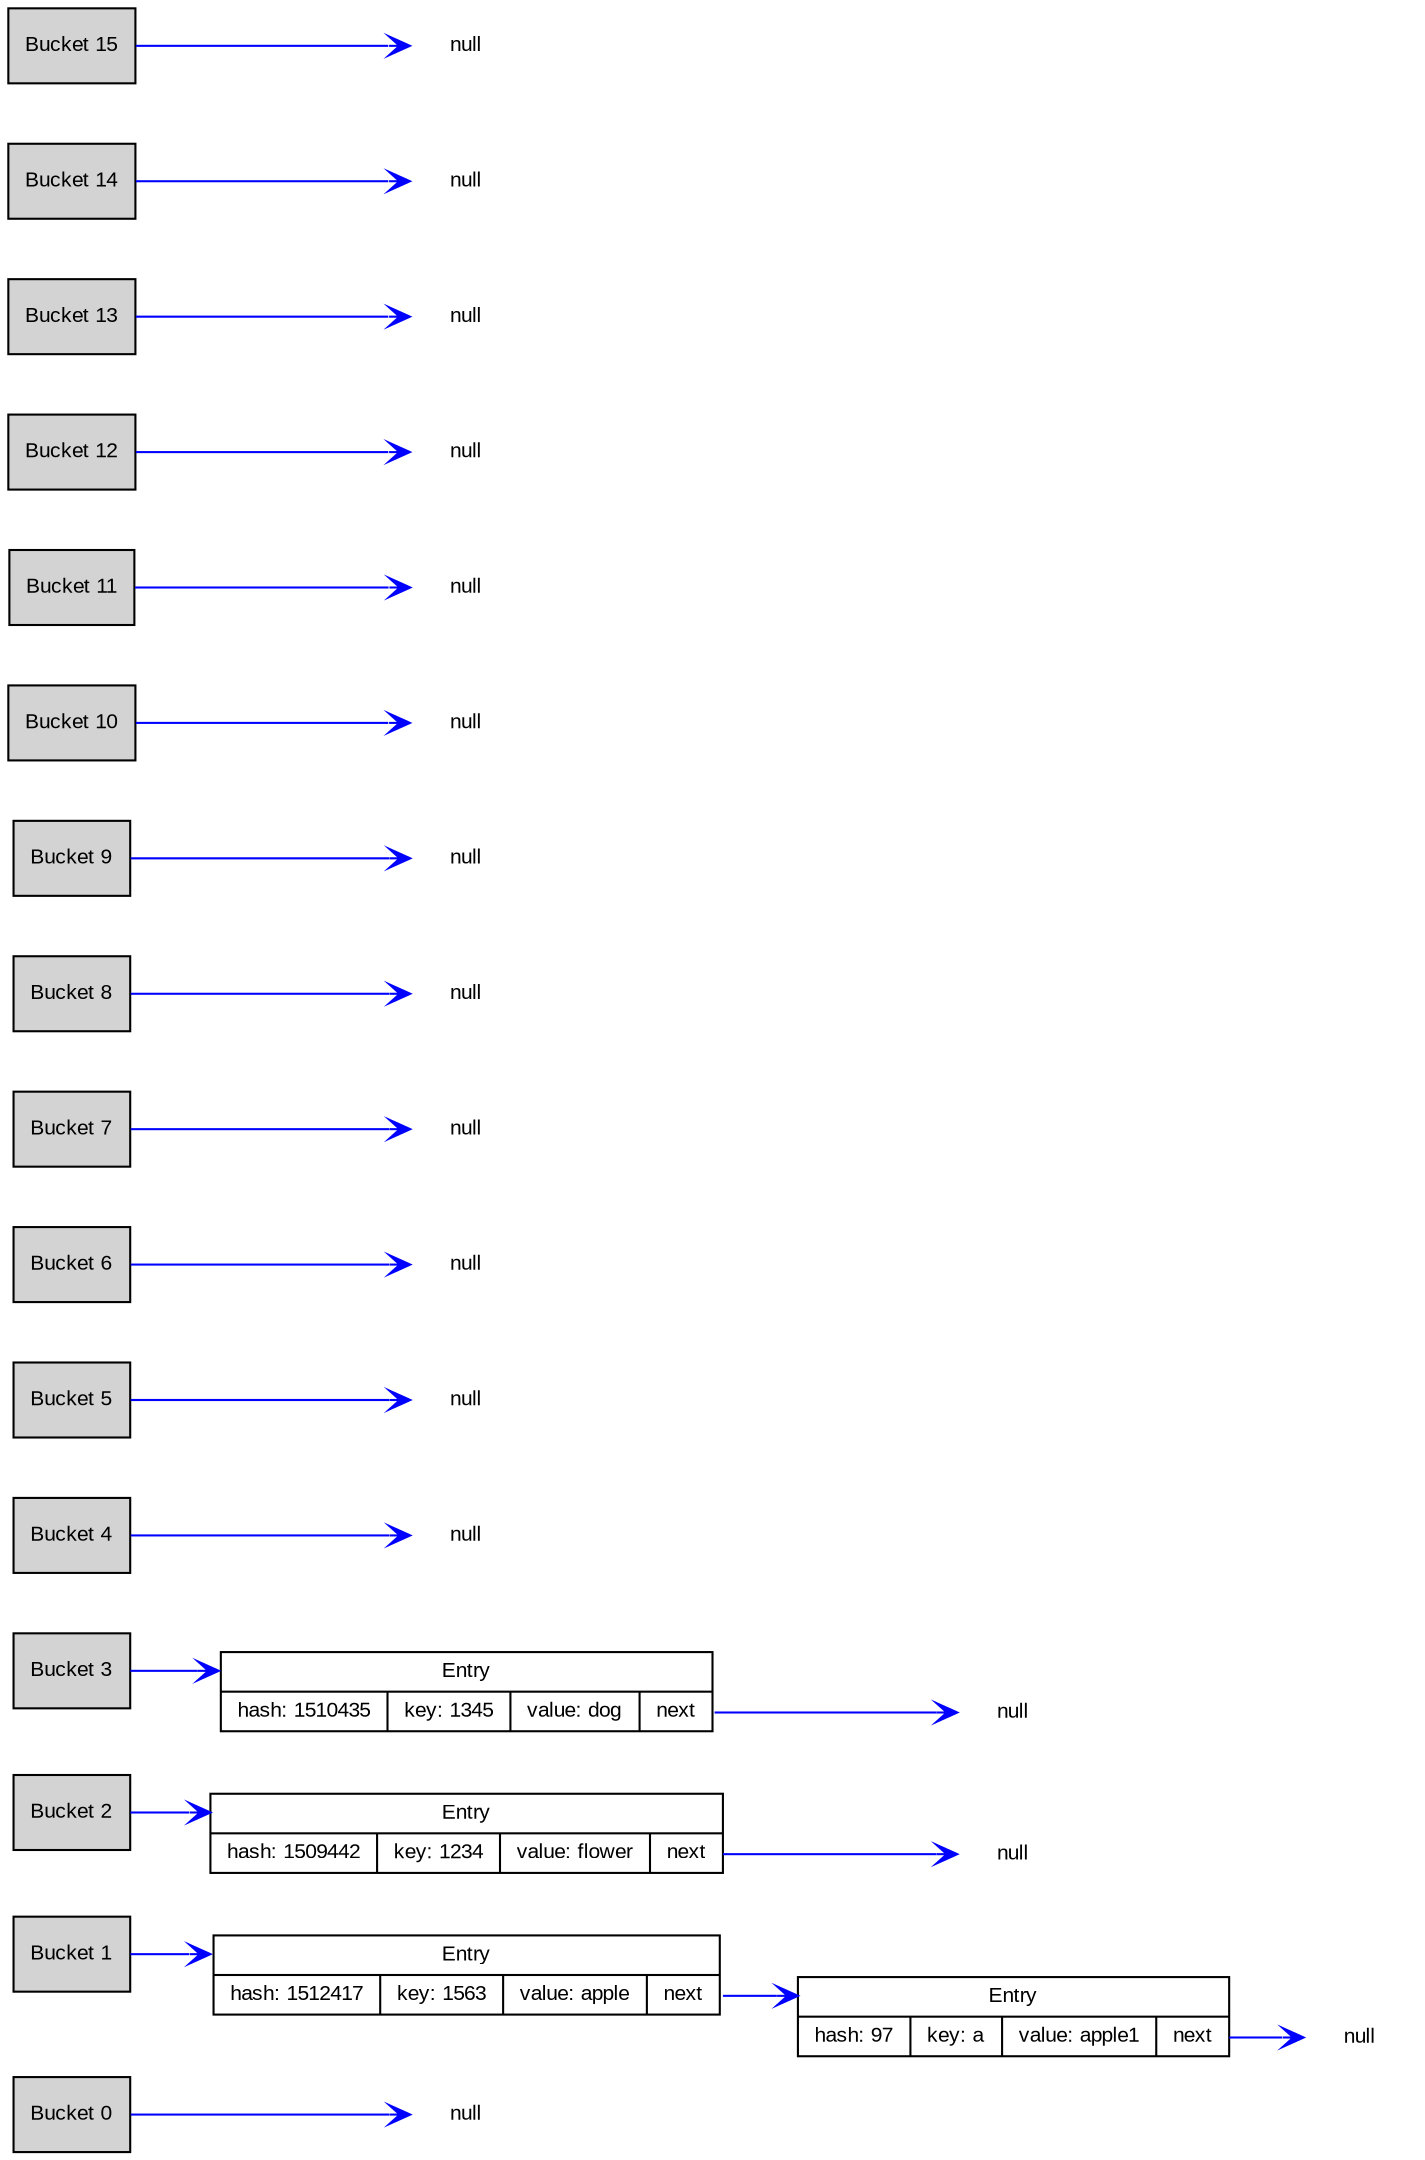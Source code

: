 digraph HashMap {
  node [shape=record, fontname="Arial", fontsize=10];
  rankdir=LR;
  nodesep=0.4;
  ranksep=0.5;
  edge [color=blue, arrowhead=vee];

  bucket0 [label="Bucket 0", shape=box, style=filled, fillcolor=lightgray];
  bucket1 [label="Bucket 1", shape=box, style=filled, fillcolor=lightgray];
  bucket2 [label="Bucket 2", shape=box, style=filled, fillcolor=lightgray];
  bucket3 [label="Bucket 3", shape=box, style=filled, fillcolor=lightgray];
  bucket4 [label="Bucket 4", shape=box, style=filled, fillcolor=lightgray];
  bucket5 [label="Bucket 5", shape=box, style=filled, fillcolor=lightgray];
  bucket6 [label="Bucket 6", shape=box, style=filled, fillcolor=lightgray];
  bucket7 [label="Bucket 7", shape=box, style=filled, fillcolor=lightgray];
  bucket8 [label="Bucket 8", shape=box, style=filled, fillcolor=lightgray];
  bucket9 [label="Bucket 9", shape=box, style=filled, fillcolor=lightgray];
  bucket10 [label="Bucket 10", shape=box, style=filled, fillcolor=lightgray];
  bucket11 [label="Bucket 11", shape=box, style=filled, fillcolor=lightgray];
  bucket12 [label="Bucket 12", shape=box, style=filled, fillcolor=lightgray];
  bucket13 [label="Bucket 13", shape=box, style=filled, fillcolor=lightgray];
  bucket14 [label="Bucket 14", shape=box, style=filled, fillcolor=lightgray];
  bucket15 [label="Bucket 15", shape=box, style=filled, fillcolor=lightgray];
  null0 [label="null", shape=plaintext];
  bucket0 -> null0 ;
  node_1_0 [label="<f0> Entry |{hash: 1512417 | key: 1563 | value: apple | <f1> next}"];
  bucket1 -> node_1_0:f0;
  node_1_0:f1 -> node_1_1:f0;
  node_1_1 [label="<f0> Entry |{hash: 97 | key: a | value: apple1 | <f1> next}"];
  null1 [label="null", shape=plaintext];
  node_1_1:f1 -> null1;
  node_2_0 [label="<f0> Entry |{hash: 1509442 | key: 1234 | value: flower | <f1> next}"];
  bucket2 -> node_2_0:f0;
  null2 [label="null", shape=plaintext];
  node_2_0:f1 -> null2;
  node_3_0 [label="<f0> Entry |{hash: 1510435 | key: 1345 | value: dog | <f1> next}"];
  bucket3 -> node_3_0:f0;
  null3 [label="null", shape=plaintext];
  node_3_0:f1 -> null3;
  null4 [label="null", shape=plaintext];
  bucket4 -> null4 ;
  null5 [label="null", shape=plaintext];
  bucket5 -> null5 ;
  null6 [label="null", shape=plaintext];
  bucket6 -> null6 ;
  null7 [label="null", shape=plaintext];
  bucket7 -> null7 ;
  null8 [label="null", shape=plaintext];
  bucket8 -> null8 ;
  null9 [label="null", shape=plaintext];
  bucket9 -> null9 ;
  null10 [label="null", shape=plaintext];
  bucket10 -> null10 ;
  null11 [label="null", shape=plaintext];
  bucket11 -> null11 ;
  null12 [label="null", shape=plaintext];
  bucket12 -> null12 ;
  null13 [label="null", shape=plaintext];
  bucket13 -> null13 ;
  null14 [label="null", shape=plaintext];
  bucket14 -> null14 ;
  null15 [label="null", shape=plaintext];
  bucket15 -> null15 ;

  { rank=same; bucket0; bucket1; bucket2; bucket3; bucket4; bucket5; bucket6; bucket7; bucket8; bucket9; bucket10; bucket11; bucket12; bucket13; bucket14; bucket15; }
}
